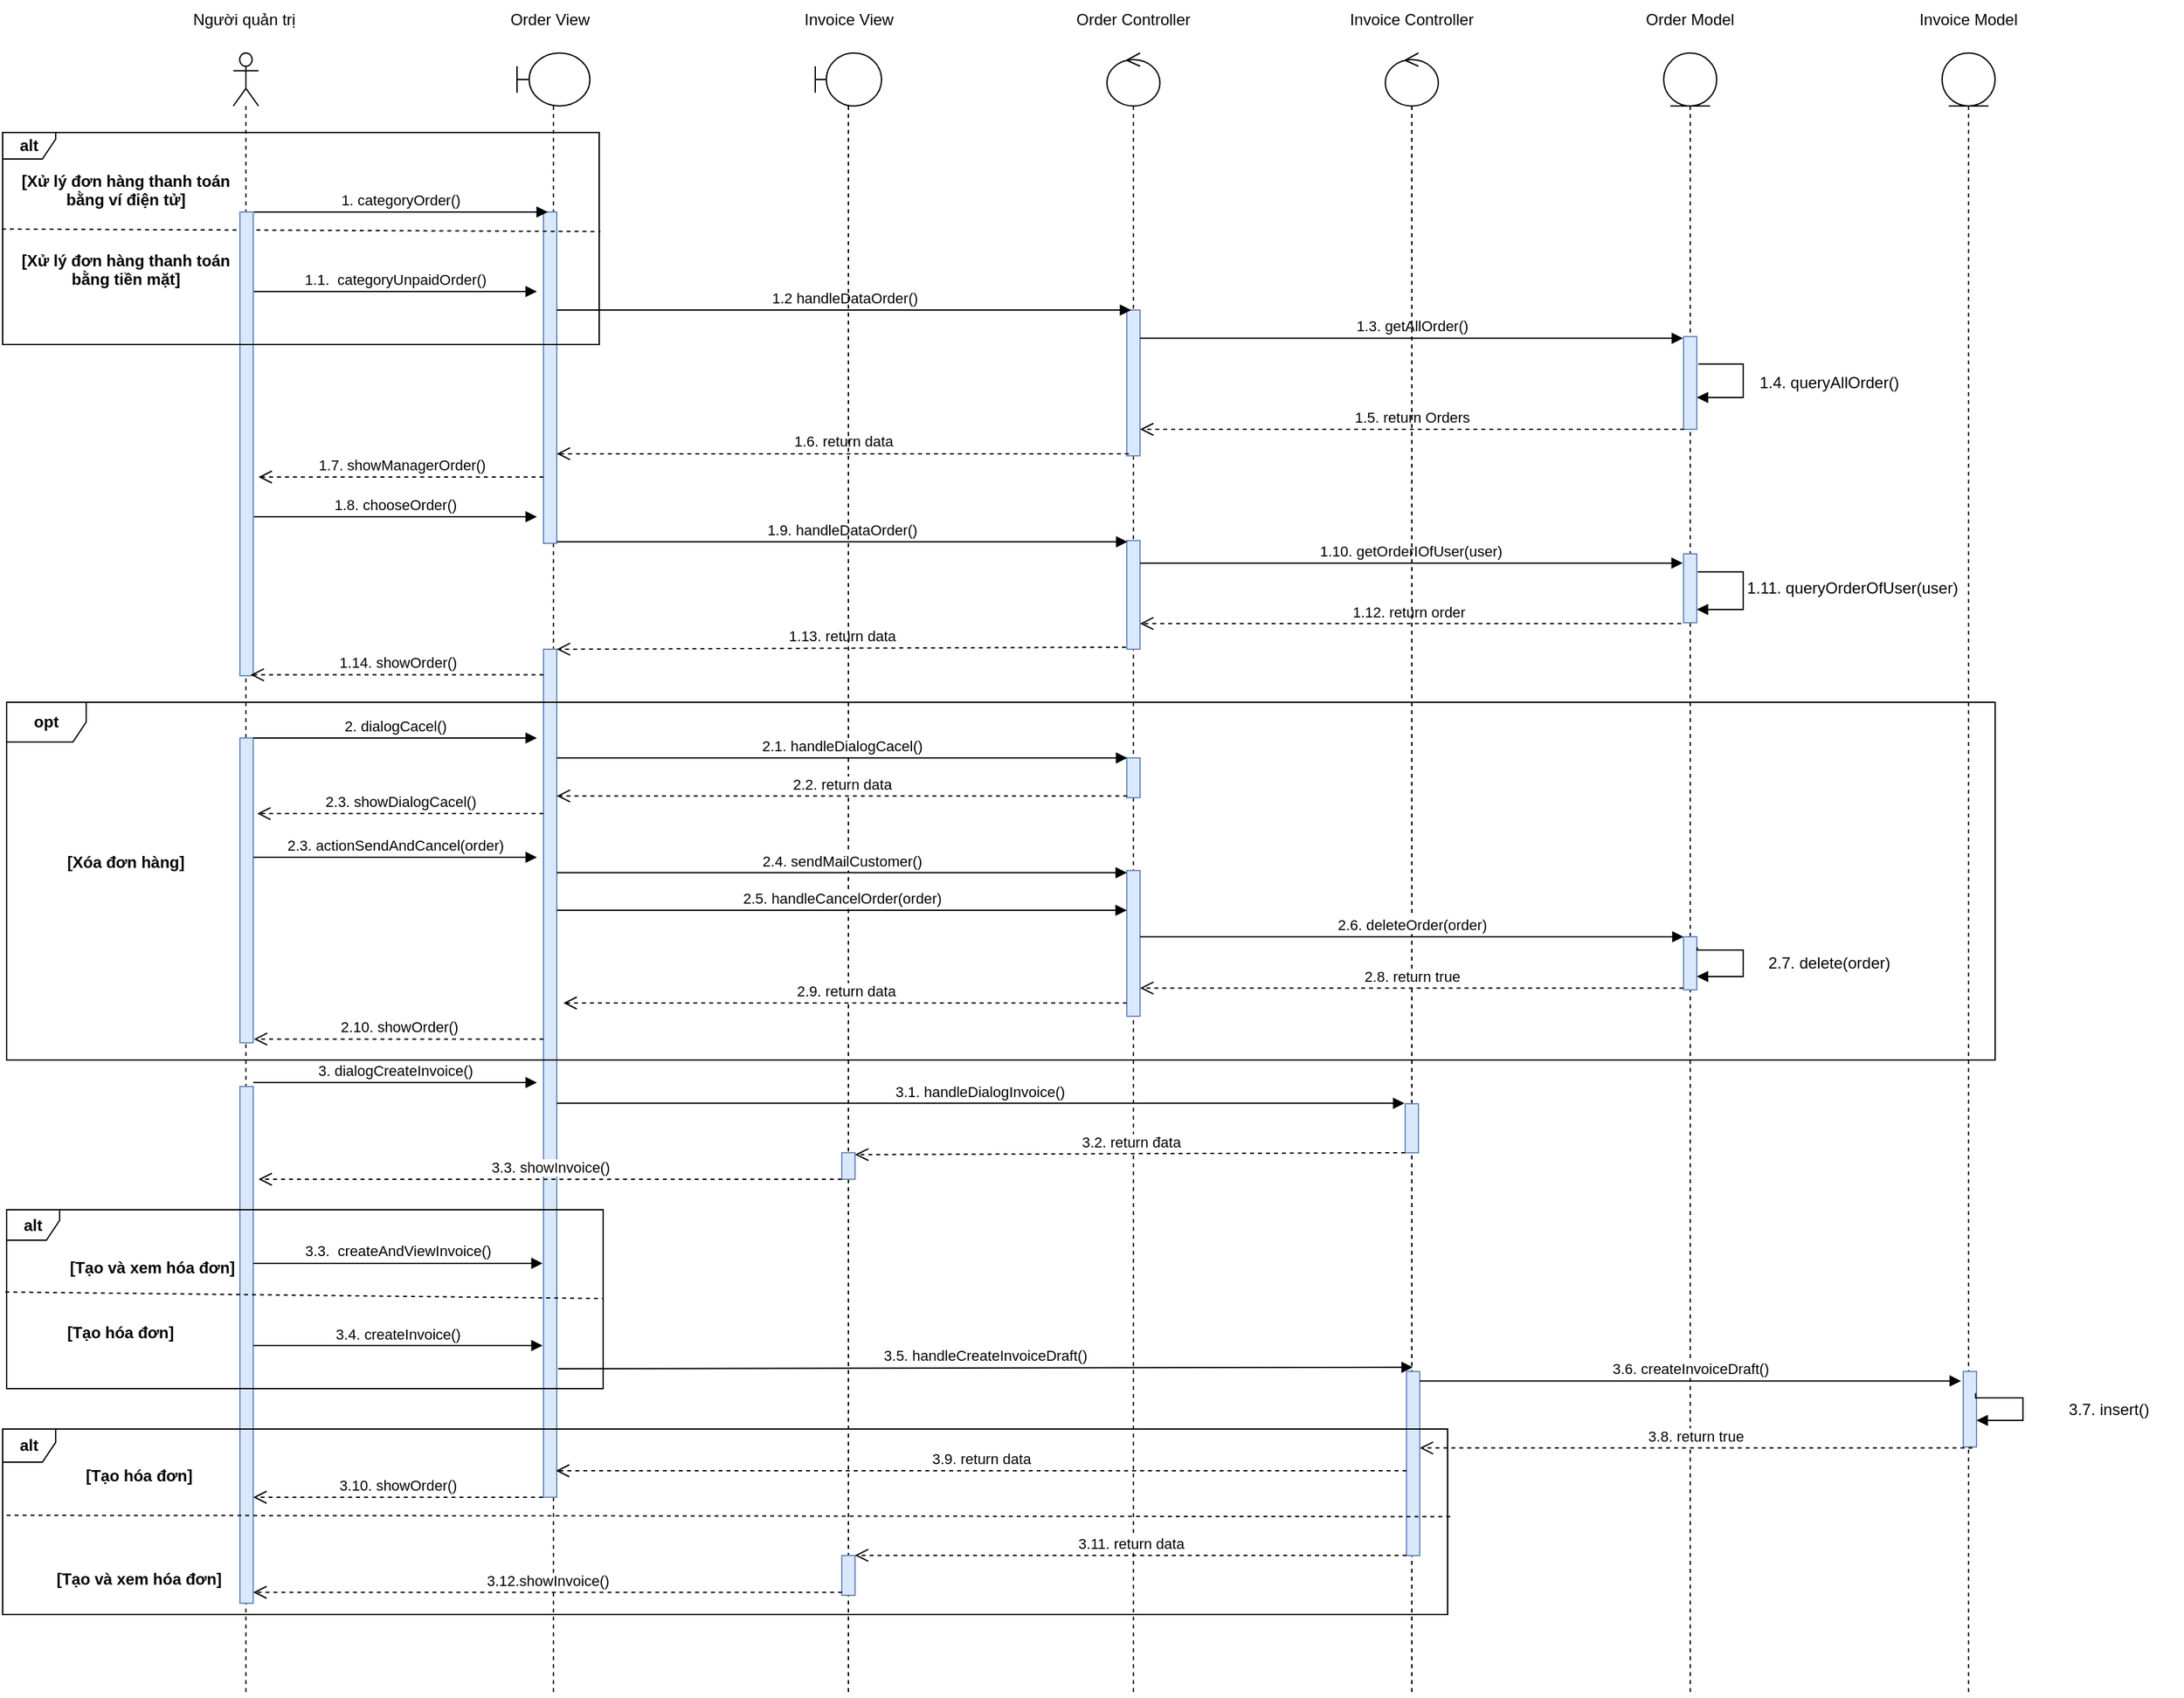 <mxfile version="16.5.1" type="device"><diagram id="kgpKYQtTHZ0yAKxKKP6v" name="Page-1"><mxGraphModel dx="1566" dy="475" grid="1" gridSize="10" guides="1" tooltips="1" connect="1" arrows="1" fold="1" page="1" pageScale="1" pageWidth="850" pageHeight="1100" math="0" shadow="0"><root><mxCell id="0"/><mxCell id="1" parent="0"/><mxCell id="D7vZA-WuZWkOeCFbceGV-1" value="" style="shape=umlLifeline;participant=umlBoundary;perimeter=lifelinePerimeter;whiteSpace=wrap;html=1;container=1;collapsible=0;recursiveResize=0;verticalAlign=top;spacingTop=36;outlineConnect=0;" parent="1" vertex="1"><mxGeometry x="65" y="40" width="55" height="1240" as="geometry"/></mxCell><mxCell id="D7vZA-WuZWkOeCFbceGV-9" value="" style="html=1;points=[];perimeter=orthogonalPerimeter;fillColor=#dae8fc;strokeColor=#6c8ebf;" parent="D7vZA-WuZWkOeCFbceGV-1" vertex="1"><mxGeometry x="20" y="120" width="10" height="250" as="geometry"/></mxCell><mxCell id="D7vZA-WuZWkOeCFbceGV-34" value="" style="html=1;points=[];perimeter=orthogonalPerimeter;fillColor=#dae8fc;strokeColor=#6c8ebf;" parent="D7vZA-WuZWkOeCFbceGV-1" vertex="1"><mxGeometry x="20" y="450" width="10" height="640" as="geometry"/></mxCell><mxCell id="D7vZA-WuZWkOeCFbceGV-2" value="" style="shape=umlLifeline;participant=umlEntity;perimeter=lifelinePerimeter;whiteSpace=wrap;html=1;container=1;collapsible=0;recursiveResize=0;verticalAlign=top;spacingTop=36;outlineConnect=0;" parent="1" vertex="1"><mxGeometry x="930" y="40" width="40" height="1240" as="geometry"/></mxCell><mxCell id="D7vZA-WuZWkOeCFbceGV-3" value="" style="shape=umlLifeline;participant=umlControl;perimeter=lifelinePerimeter;whiteSpace=wrap;html=1;container=1;collapsible=0;recursiveResize=0;verticalAlign=top;spacingTop=36;outlineConnect=0;" parent="1" vertex="1"><mxGeometry x="510" y="40" width="40" height="1240" as="geometry"/></mxCell><mxCell id="D7vZA-WuZWkOeCFbceGV-13" value="" style="html=1;points=[];perimeter=orthogonalPerimeter;fillColor=#dae8fc;strokeColor=#6c8ebf;" parent="D7vZA-WuZWkOeCFbceGV-3" vertex="1"><mxGeometry x="15" y="194" width="10" height="110" as="geometry"/></mxCell><mxCell id="D7vZA-WuZWkOeCFbceGV-4" value="" style="shape=umlLifeline;participant=umlActor;perimeter=lifelinePerimeter;whiteSpace=wrap;html=1;container=1;collapsible=0;recursiveResize=0;verticalAlign=top;spacingTop=36;outlineConnect=0;" parent="1" vertex="1"><mxGeometry x="-149" y="40" width="19" height="1240" as="geometry"/></mxCell><mxCell id="D7vZA-WuZWkOeCFbceGV-5" value="Người quản trị&amp;nbsp;" style="text;html=1;strokeColor=none;fillColor=none;align=center;verticalAlign=middle;whiteSpace=wrap;rounded=0;" parent="1" vertex="1"><mxGeometry x="-194" width="110" height="30" as="geometry"/></mxCell><mxCell id="D7vZA-WuZWkOeCFbceGV-8" value="1.1.&amp;nbsp; categoryUnpaidOrder()" style="html=1;verticalAlign=bottom;endArrow=block;rounded=0;" parent="1" edge="1"><mxGeometry width="80" relative="1" as="geometry"><mxPoint x="-134" y="220" as="sourcePoint"/><mxPoint x="80" y="220" as="targetPoint"/></mxGeometry></mxCell><mxCell id="D7vZA-WuZWkOeCFbceGV-10" value="Order View" style="text;html=1;strokeColor=none;fillColor=none;align=center;verticalAlign=middle;whiteSpace=wrap;rounded=0;" parent="1" vertex="1"><mxGeometry x="50" width="80" height="30" as="geometry"/></mxCell><mxCell id="D7vZA-WuZWkOeCFbceGV-11" value="Order Controller" style="text;html=1;strokeColor=none;fillColor=none;align=center;verticalAlign=middle;whiteSpace=wrap;rounded=0;" parent="1" vertex="1"><mxGeometry x="480" width="100" height="30" as="geometry"/></mxCell><mxCell id="D7vZA-WuZWkOeCFbceGV-12" value="Order Model" style="text;html=1;strokeColor=none;fillColor=none;align=center;verticalAlign=middle;whiteSpace=wrap;rounded=0;" parent="1" vertex="1"><mxGeometry x="904.99" width="90" height="30" as="geometry"/></mxCell><mxCell id="D7vZA-WuZWkOeCFbceGV-14" value="1.2 handleDataOrder()" style="html=1;verticalAlign=bottom;endArrow=block;rounded=0;entryX=0.335;entryY=0;entryDx=0;entryDy=0;entryPerimeter=0;" parent="1" source="D7vZA-WuZWkOeCFbceGV-9" target="D7vZA-WuZWkOeCFbceGV-13" edge="1"><mxGeometry width="80" relative="1" as="geometry"><mxPoint x="380" y="234" as="sourcePoint"/><mxPoint x="460" y="234" as="targetPoint"/></mxGeometry></mxCell><mxCell id="D7vZA-WuZWkOeCFbceGV-16" value="1.3. getAllOrder()" style="html=1;verticalAlign=bottom;endArrow=block;rounded=0;entryX=-0.042;entryY=0.018;entryDx=0;entryDy=0;entryPerimeter=0;" parent="1" source="D7vZA-WuZWkOeCFbceGV-13" target="D7vZA-WuZWkOeCFbceGV-17" edge="1"><mxGeometry width="80" relative="1" as="geometry"><mxPoint x="590" y="254" as="sourcePoint"/><mxPoint x="725.97" y="255.28" as="targetPoint"/></mxGeometry></mxCell><mxCell id="D7vZA-WuZWkOeCFbceGV-17" value="" style="html=1;points=[];perimeter=orthogonalPerimeter;fillColor=#dae8fc;strokeColor=#6c8ebf;" parent="1" vertex="1"><mxGeometry x="945" y="254" width="10" height="70" as="geometry"/></mxCell><mxCell id="D7vZA-WuZWkOeCFbceGV-18" value="" style="edgeStyle=orthogonalEdgeStyle;html=1;align=left;spacingLeft=2;endArrow=block;rounded=0;exitX=1.115;exitY=0.297;exitDx=0;exitDy=0;exitPerimeter=0;" parent="1" source="D7vZA-WuZWkOeCFbceGV-17" target="D7vZA-WuZWkOeCFbceGV-17" edge="1"><mxGeometry relative="1" as="geometry"><mxPoint x="250" y="234" as="sourcePoint"/><Array as="points"><mxPoint x="990" y="275"/><mxPoint x="990" y="300"/></Array><mxPoint x="255" y="254.0" as="targetPoint"/></mxGeometry></mxCell><mxCell id="D7vZA-WuZWkOeCFbceGV-19" value="1.4. queryAllOrder()" style="text;html=1;strokeColor=none;fillColor=none;align=center;verticalAlign=middle;whiteSpace=wrap;rounded=0;" parent="1" vertex="1"><mxGeometry x="1000" y="274" width="110" height="30" as="geometry"/></mxCell><mxCell id="D7vZA-WuZWkOeCFbceGV-20" value="1.5. return Orders" style="html=1;verticalAlign=bottom;endArrow=open;dashed=1;endSize=8;rounded=0;exitX=0.045;exitY=1;exitDx=0;exitDy=0;exitPerimeter=0;" parent="1" source="D7vZA-WuZWkOeCFbceGV-17" target="D7vZA-WuZWkOeCFbceGV-13" edge="1"><mxGeometry relative="1" as="geometry"><mxPoint x="722.56" y="315.53" as="sourcePoint"/><mxPoint x="534.6" y="314.6" as="targetPoint"/></mxGeometry></mxCell><mxCell id="D7vZA-WuZWkOeCFbceGV-21" value="1.6. return data" style="html=1;verticalAlign=bottom;endArrow=open;dashed=1;endSize=8;rounded=0;exitX=0.156;exitY=0.986;exitDx=0;exitDy=0;exitPerimeter=0;" parent="1" source="D7vZA-WuZWkOeCFbceGV-13" target="D7vZA-WuZWkOeCFbceGV-9" edge="1"><mxGeometry relative="1" as="geometry"><mxPoint x="525.34" y="333.97" as="sourcePoint"/><mxPoint x="130" y="324" as="targetPoint"/></mxGeometry></mxCell><mxCell id="D7vZA-WuZWkOeCFbceGV-23" value="" style="html=1;points=[];perimeter=orthogonalPerimeter;fillColor=#dae8fc;strokeColor=#6c8ebf;" parent="1" vertex="1"><mxGeometry x="944.99" y="418" width="10" height="52" as="geometry"/></mxCell><mxCell id="D7vZA-WuZWkOeCFbceGV-24" value="" style="edgeStyle=orthogonalEdgeStyle;html=1;align=left;spacingLeft=2;endArrow=block;rounded=0;exitX=1.064;exitY=0.261;exitDx=0;exitDy=0;exitPerimeter=0;" parent="1" source="D7vZA-WuZWkOeCFbceGV-23" target="D7vZA-WuZWkOeCFbceGV-23" edge="1"><mxGeometry relative="1" as="geometry"><mxPoint x="249.99" y="398" as="sourcePoint"/><Array as="points"><mxPoint x="990" y="432"/><mxPoint x="990" y="460"/></Array><mxPoint x="254.99" y="418.0" as="targetPoint"/></mxGeometry></mxCell><mxCell id="D7vZA-WuZWkOeCFbceGV-25" value="" style="html=1;points=[];perimeter=orthogonalPerimeter;fillColor=#dae8fc;strokeColor=#6c8ebf;" parent="1" vertex="1"><mxGeometry x="524.99" y="408" width="10" height="82" as="geometry"/></mxCell><mxCell id="D7vZA-WuZWkOeCFbceGV-27" value="1.9. handleDataOrder()" style="html=1;verticalAlign=bottom;endArrow=block;rounded=0;entryX=0.046;entryY=0.011;entryDx=0;entryDy=0;entryPerimeter=0;" parent="1" source="D7vZA-WuZWkOeCFbceGV-9" target="D7vZA-WuZWkOeCFbceGV-25" edge="1"><mxGeometry width="80" relative="1" as="geometry"><mxPoint x="319.99" y="416" as="sourcePoint"/><mxPoint x="519.99" y="416" as="targetPoint"/></mxGeometry></mxCell><mxCell id="D7vZA-WuZWkOeCFbceGV-28" value="1.10. getOrderIOfUser(user)" style="html=1;verticalAlign=bottom;endArrow=block;rounded=0;entryX=-0.059;entryY=0.134;entryDx=0;entryDy=0;entryPerimeter=0;" parent="1" source="D7vZA-WuZWkOeCFbceGV-25" target="D7vZA-WuZWkOeCFbceGV-23" edge="1"><mxGeometry width="80" relative="1" as="geometry"><mxPoint x="579.99" y="428" as="sourcePoint"/><mxPoint x="659.99" y="428" as="targetPoint"/></mxGeometry></mxCell><mxCell id="D7vZA-WuZWkOeCFbceGV-30" value="1.12. return order&amp;nbsp;" style="html=1;verticalAlign=bottom;endArrow=open;dashed=1;endSize=8;rounded=0;exitX=-0.176;exitY=1.011;exitDx=0;exitDy=0;exitPerimeter=0;" parent="1" source="D7vZA-WuZWkOeCFbceGV-23" target="D7vZA-WuZWkOeCFbceGV-25" edge="1"><mxGeometry relative="1" as="geometry"><mxPoint x="730" y="474" as="sourcePoint"/><mxPoint x="599.99" y="478" as="targetPoint"/></mxGeometry></mxCell><mxCell id="D7vZA-WuZWkOeCFbceGV-31" value="1.13. return data" style="html=1;verticalAlign=bottom;endArrow=open;dashed=1;endSize=8;rounded=0;exitX=-0.065;exitY=0.981;exitDx=0;exitDy=0;exitPerimeter=0;" parent="1" source="D7vZA-WuZWkOeCFbceGV-25" target="D7vZA-WuZWkOeCFbceGV-34" edge="1"><mxGeometry relative="1" as="geometry"><mxPoint x="469.99" y="498" as="sourcePoint"/><mxPoint x="320" y="497.8" as="targetPoint"/></mxGeometry></mxCell><mxCell id="D7vZA-WuZWkOeCFbceGV-33" value="1.8. chooseOrder()" style="html=1;verticalAlign=bottom;endArrow=block;rounded=0;" parent="1" source="kkJxgMwqJnadJrHWhFTG-8" edge="1"><mxGeometry width="80" relative="1" as="geometry"><mxPoint x="-120" y="380" as="sourcePoint"/><mxPoint x="80" y="390" as="targetPoint"/></mxGeometry></mxCell><mxCell id="D7vZA-WuZWkOeCFbceGV-42" value="" style="shape=umlLifeline;participant=umlEntity;perimeter=lifelinePerimeter;whiteSpace=wrap;html=1;container=1;collapsible=0;recursiveResize=0;verticalAlign=top;spacingTop=36;outlineConnect=0;" parent="1" vertex="1"><mxGeometry x="1140" y="40" width="40" height="1240" as="geometry"/></mxCell><mxCell id="D7vZA-WuZWkOeCFbceGV-43" value="Invoice Model" style="text;html=1;strokeColor=none;fillColor=none;align=center;verticalAlign=middle;whiteSpace=wrap;rounded=0;" parent="1" vertex="1"><mxGeometry x="1115" width="90" height="30" as="geometry"/></mxCell><mxCell id="D7vZA-WuZWkOeCFbceGV-64" value="" style="shape=umlLifeline;participant=umlControl;perimeter=lifelinePerimeter;whiteSpace=wrap;html=1;container=1;collapsible=0;recursiveResize=0;verticalAlign=top;spacingTop=36;outlineConnect=0;" parent="1" vertex="1"><mxGeometry x="720" y="40" width="40" height="1240" as="geometry"/></mxCell><mxCell id="TKuA1quO_onyxolnlznN-1" value="" style="html=1;points=[];perimeter=orthogonalPerimeter;fillColor=#dae8fc;strokeColor=#6c8ebf;" parent="D7vZA-WuZWkOeCFbceGV-64" vertex="1"><mxGeometry x="15" y="793" width="10" height="37" as="geometry"/></mxCell><mxCell id="D7vZA-WuZWkOeCFbceGV-65" value="Invoice Controller" style="text;html=1;strokeColor=none;fillColor=none;align=center;verticalAlign=middle;whiteSpace=wrap;rounded=0;" parent="1" vertex="1"><mxGeometry x="690" width="100" height="30" as="geometry"/></mxCell><mxCell id="CibjIYvXr03UnHhmVm8K-1" value="" style="shape=umlLifeline;participant=umlBoundary;perimeter=lifelinePerimeter;whiteSpace=wrap;html=1;container=1;collapsible=0;recursiveResize=0;verticalAlign=top;spacingTop=36;outlineConnect=0;" parent="1" vertex="1"><mxGeometry x="290" y="40" width="50" height="1240" as="geometry"/></mxCell><mxCell id="khvn70kw1Jr2re_8pN_Y-6" value="" style="html=1;points=[];perimeter=orthogonalPerimeter;fillColor=#dae8fc;strokeColor=#6c8ebf;" parent="CibjIYvXr03UnHhmVm8K-1" vertex="1"><mxGeometry x="20" y="830" width="10" height="20" as="geometry"/></mxCell><mxCell id="CibjIYvXr03UnHhmVm8K-2" value="Invoice View" style="text;html=1;strokeColor=none;fillColor=none;align=center;verticalAlign=middle;whiteSpace=wrap;rounded=0;" parent="1" vertex="1"><mxGeometry x="272.5" width="85" height="30" as="geometry"/></mxCell><mxCell id="CibjIYvXr03UnHhmVm8K-3" value="1. categoryOrder()" style="html=1;verticalAlign=bottom;endArrow=block;rounded=0;entryX=0.327;entryY=0.002;entryDx=0;entryDy=0;entryPerimeter=0;" parent="1" edge="1"><mxGeometry width="80" relative="1" as="geometry"><mxPoint x="-134" y="160" as="sourcePoint"/><mxPoint x="88.27" y="160" as="targetPoint"/></mxGeometry></mxCell><mxCell id="CibjIYvXr03UnHhmVm8K-7" value="[Xử lý đơn hàng thanh toán &#10;bằng ví điện tử]" style="text;align=center;fontStyle=1;verticalAlign=middle;spacingLeft=3;spacingRight=3;strokeColor=none;rotatable=0;points=[[0,0.5],[1,0.5]];portConstraint=eastwest;" parent="1" vertex="1"><mxGeometry x="-270" y="130" width="80" height="26" as="geometry"/></mxCell><mxCell id="CibjIYvXr03UnHhmVm8K-8" value="[Xử lý đơn hàng thanh toán &#10;bằng tiền mặt]" style="text;align=center;fontStyle=1;verticalAlign=middle;spacingLeft=3;spacingRight=3;strokeColor=none;rotatable=0;points=[[0,0.5],[1,0.5]];portConstraint=eastwest;" parent="1" vertex="1"><mxGeometry x="-270" y="190" width="80" height="26" as="geometry"/></mxCell><mxCell id="CibjIYvXr03UnHhmVm8K-74" value="" style="endArrow=none;dashed=1;html=1;rounded=0;entryX=1.002;entryY=0.467;entryDx=0;entryDy=0;entryPerimeter=0;exitX=-0.008;exitY=0.518;exitDx=0;exitDy=0;exitPerimeter=0;" parent="1" edge="1" target="TKuA1quO_onyxolnlznN-44"><mxGeometry width="50" height="50" relative="1" as="geometry"><mxPoint x="-323.6" y="172.88" as="sourcePoint"/><mxPoint x="133.15" y="175.12" as="targetPoint"/></mxGeometry></mxCell><mxCell id="kkJxgMwqJnadJrHWhFTG-8" value="" style="html=1;points=[];perimeter=orthogonalPerimeter;fillColor=#dae8fc;strokeColor=#6c8ebf;" parent="1" vertex="1"><mxGeometry x="-144" y="160" width="10" height="350" as="geometry"/></mxCell><mxCell id="TKuA1quO_onyxolnlznN-2" value="" style="html=1;points=[];perimeter=orthogonalPerimeter;fillColor=#dae8fc;strokeColor=#6c8ebf;" parent="1" vertex="1"><mxGeometry x="525" y="572" width="10" height="30" as="geometry"/></mxCell><mxCell id="TKuA1quO_onyxolnlznN-3" value="" style="html=1;points=[];perimeter=orthogonalPerimeter;fillColor=#dae8fc;strokeColor=#6c8ebf;" parent="1" vertex="1"><mxGeometry x="525" y="657" width="10" height="110" as="geometry"/></mxCell><mxCell id="TKuA1quO_onyxolnlznN-4" value="" style="html=1;points=[];perimeter=orthogonalPerimeter;fillColor=#dae8fc;strokeColor=#6c8ebf;" parent="1" vertex="1"><mxGeometry x="-144" y="557" width="10" height="230" as="geometry"/></mxCell><mxCell id="TKuA1quO_onyxolnlznN-5" value="" style="html=1;points=[];perimeter=orthogonalPerimeter;fillColor=#dae8fc;strokeColor=#6c8ebf;" parent="1" vertex="1"><mxGeometry x="-144" y="820" width="10" height="390" as="geometry"/></mxCell><mxCell id="TKuA1quO_onyxolnlznN-6" value="3. dialogCreateInvoice()" style="html=1;verticalAlign=bottom;endArrow=block;rounded=0;" parent="1" edge="1"><mxGeometry width="80" relative="1" as="geometry"><mxPoint x="-134" y="817" as="sourcePoint"/><mxPoint x="80" y="817" as="targetPoint"/></mxGeometry></mxCell><mxCell id="TKuA1quO_onyxolnlznN-7" value="3.5. handleCreateInvoiceDraft()" style="html=1;verticalAlign=bottom;endArrow=block;rounded=0;entryX=0.475;entryY=-0.023;entryDx=0;entryDy=0;entryPerimeter=0;" parent="1" target="TKuA1quO_onyxolnlznN-12" edge="1"><mxGeometry width="80" relative="1" as="geometry"><mxPoint x="96" y="1033" as="sourcePoint"/><mxPoint x="721" y="1035.07" as="targetPoint"/></mxGeometry></mxCell><mxCell id="TKuA1quO_onyxolnlznN-8" value="" style="html=1;points=[];perimeter=orthogonalPerimeter;fillColor=#dae8fc;strokeColor=#6c8ebf;" parent="1" vertex="1"><mxGeometry x="1156" y="1035.07" width="10" height="56.93" as="geometry"/></mxCell><mxCell id="TKuA1quO_onyxolnlznN-9" value="" style="edgeStyle=orthogonalEdgeStyle;html=1;align=left;spacingLeft=2;endArrow=block;rounded=0;exitX=0.931;exitY=0.286;exitDx=0;exitDy=0;exitPerimeter=0;" parent="1" source="TKuA1quO_onyxolnlznN-8" target="TKuA1quO_onyxolnlznN-8" edge="1"><mxGeometry relative="1" as="geometry"><mxPoint x="461" y="1015.07" as="sourcePoint"/><Array as="points"><mxPoint x="1201" y="1055"/><mxPoint x="1201" y="1072"/></Array><mxPoint x="466" y="1035.07" as="targetPoint"/></mxGeometry></mxCell><mxCell id="TKuA1quO_onyxolnlznN-10" value="3.7. insert()" style="text;html=1;strokeColor=none;fillColor=none;align=center;verticalAlign=middle;whiteSpace=wrap;rounded=0;" parent="1" vertex="1"><mxGeometry x="1211" y="1048.54" width="110" height="30" as="geometry"/></mxCell><mxCell id="TKuA1quO_onyxolnlznN-11" value="3.8. return true" style="html=1;verticalAlign=bottom;endArrow=open;dashed=1;endSize=8;rounded=0;exitX=0.685;exitY=1.014;exitDx=0;exitDy=0;exitPerimeter=0;" parent="1" source="TKuA1quO_onyxolnlznN-8" target="TKuA1quO_onyxolnlznN-12" edge="1"><mxGeometry relative="1" as="geometry"><mxPoint x="681" y="1105.07" as="sourcePoint"/><mxPoint x="801" y="1105.07" as="targetPoint"/></mxGeometry></mxCell><mxCell id="TKuA1quO_onyxolnlznN-12" value="" style="html=1;points=[];perimeter=orthogonalPerimeter;fillColor=#dae8fc;strokeColor=#6c8ebf;" parent="1" vertex="1"><mxGeometry x="736" y="1035.07" width="10" height="138.93" as="geometry"/></mxCell><mxCell id="TKuA1quO_onyxolnlznN-13" value="3.6. createInvoiceDraft()" style="html=1;verticalAlign=bottom;endArrow=block;rounded=0;entryX=-0.173;entryY=0.126;entryDx=0;entryDy=0;entryPerimeter=0;" parent="1" source="TKuA1quO_onyxolnlznN-12" target="TKuA1quO_onyxolnlznN-8" edge="1"><mxGeometry width="80" relative="1" as="geometry"><mxPoint x="821" y="1045.07" as="sourcePoint"/><mxPoint x="901" y="1045.07" as="targetPoint"/></mxGeometry></mxCell><mxCell id="TKuA1quO_onyxolnlznN-14" value="3.9. return data" style="html=1;verticalAlign=bottom;endArrow=open;dashed=1;endSize=8;rounded=0;entryX=0.934;entryY=0.992;entryDx=0;entryDy=0;entryPerimeter=0;" parent="1" source="TKuA1quO_onyxolnlznN-12" edge="1"><mxGeometry relative="1" as="geometry"><mxPoint x="741" y="1115.07" as="sourcePoint"/><mxPoint x="94.34" y="1110" as="targetPoint"/></mxGeometry></mxCell><mxCell id="TKuA1quO_onyxolnlznN-15" value="" style="html=1;points=[];perimeter=orthogonalPerimeter;fillColor=#dae8fc;strokeColor=#6c8ebf;" parent="1" vertex="1"><mxGeometry x="310" y="1174" width="10" height="30" as="geometry"/></mxCell><mxCell id="TKuA1quO_onyxolnlznN-16" value="3.1. handleDialogInvoice()" style="html=1;verticalAlign=bottom;endArrow=block;rounded=0;entryX=-0.059;entryY=-0.009;entryDx=0;entryDy=0;entryPerimeter=0;" parent="1" target="TKuA1quO_onyxolnlznN-1" edge="1"><mxGeometry width="80" relative="1" as="geometry"><mxPoint x="95" y="832.64" as="sourcePoint"/><mxPoint x="220" y="833" as="targetPoint"/></mxGeometry></mxCell><mxCell id="TKuA1quO_onyxolnlznN-17" value="3.2. return đata" style="html=1;verticalAlign=bottom;endArrow=open;dashed=1;endSize=8;rounded=0;entryX=1.001;entryY=0.071;entryDx=0;entryDy=0;entryPerimeter=0;" parent="1" source="TKuA1quO_onyxolnlznN-1" target="khvn70kw1Jr2re_8pN_Y-6" edge="1"><mxGeometry relative="1" as="geometry"><mxPoint x="524.02" y="923.517" as="sourcePoint"/><mxPoint x="330" y="870" as="targetPoint"/></mxGeometry></mxCell><mxCell id="TKuA1quO_onyxolnlznN-18" value="2. dialogCacel()" style="html=1;verticalAlign=bottom;endArrow=block;rounded=0;" parent="1" edge="1"><mxGeometry width="80" relative="1" as="geometry"><mxPoint x="-134" y="557" as="sourcePoint"/><mxPoint x="80" y="557" as="targetPoint"/></mxGeometry></mxCell><mxCell id="TKuA1quO_onyxolnlznN-19" value="2.1. handleDialogCacel()" style="html=1;verticalAlign=bottom;endArrow=block;rounded=0;entryX=0.034;entryY=0.001;entryDx=0;entryDy=0;entryPerimeter=0;" parent="1" target="TKuA1quO_onyxolnlznN-2" edge="1"><mxGeometry width="80" relative="1" as="geometry"><mxPoint x="95" y="572.03" as="sourcePoint"/><mxPoint x="300" y="582" as="targetPoint"/></mxGeometry></mxCell><mxCell id="TKuA1quO_onyxolnlznN-20" value="2.2. return data" style="html=1;verticalAlign=bottom;endArrow=open;dashed=1;endSize=8;rounded=0;exitX=0.034;exitY=0.958;exitDx=0;exitDy=0;exitPerimeter=0;" parent="1" source="TKuA1quO_onyxolnlznN-2" edge="1"><mxGeometry relative="1" as="geometry"><mxPoint x="360" y="612" as="sourcePoint"/><mxPoint x="95" y="600.74" as="targetPoint"/></mxGeometry></mxCell><mxCell id="TKuA1quO_onyxolnlznN-21" value="2.3. actionSendAndCancel(order)" style="html=1;verticalAlign=bottom;endArrow=block;rounded=0;" parent="1" edge="1"><mxGeometry width="80" relative="1" as="geometry"><mxPoint x="-134" y="647" as="sourcePoint"/><mxPoint x="80" y="647" as="targetPoint"/></mxGeometry></mxCell><mxCell id="TKuA1quO_onyxolnlznN-22" value="2.4. sendMailCustomer()" style="html=1;verticalAlign=bottom;endArrow=block;rounded=0;entryX=0.006;entryY=0.015;entryDx=0;entryDy=0;entryPerimeter=0;" parent="1" target="TKuA1quO_onyxolnlznN-3" edge="1"><mxGeometry width="80" relative="1" as="geometry"><mxPoint x="95" y="658.65" as="sourcePoint"/><mxPoint x="520" y="657" as="targetPoint"/></mxGeometry></mxCell><mxCell id="TKuA1quO_onyxolnlznN-23" value="2.5. handleCancelOrder(order)" style="html=1;verticalAlign=bottom;endArrow=block;rounded=0;" parent="1" edge="1"><mxGeometry width="80" relative="1" as="geometry"><mxPoint x="95" y="687" as="sourcePoint"/><mxPoint x="525" y="687" as="targetPoint"/></mxGeometry></mxCell><mxCell id="TKuA1quO_onyxolnlznN-24" value="2.6. deleteOrder(order)" style="html=1;verticalAlign=bottom;endArrow=block;rounded=0;" parent="1" source="TKuA1quO_onyxolnlznN-3" edge="1"><mxGeometry width="80" relative="1" as="geometry"><mxPoint x="620" y="697" as="sourcePoint"/><mxPoint x="945.0" y="707" as="targetPoint"/></mxGeometry></mxCell><mxCell id="TKuA1quO_onyxolnlznN-25" value="" style="html=1;points=[];perimeter=orthogonalPerimeter;fillColor=#dae8fc;strokeColor=#6c8ebf;" parent="1" vertex="1"><mxGeometry x="945" y="707" width="10" height="40" as="geometry"/></mxCell><mxCell id="TKuA1quO_onyxolnlznN-26" value="" style="edgeStyle=orthogonalEdgeStyle;html=1;align=left;spacingLeft=2;endArrow=block;rounded=0;exitX=1.033;exitY=0.201;exitDx=0;exitDy=0;exitPerimeter=0;" parent="1" source="TKuA1quO_onyxolnlznN-25" target="TKuA1quO_onyxolnlznN-25" edge="1"><mxGeometry relative="1" as="geometry"><mxPoint x="960" y="717" as="sourcePoint"/><Array as="points"><mxPoint x="990" y="717"/><mxPoint x="990" y="737"/></Array><mxPoint x="255" y="707.0" as="targetPoint"/></mxGeometry></mxCell><mxCell id="TKuA1quO_onyxolnlznN-27" value="2.7. delete(order)" style="text;html=1;strokeColor=none;fillColor=none;align=center;verticalAlign=middle;whiteSpace=wrap;rounded=0;" parent="1" vertex="1"><mxGeometry x="999.99" y="712" width="110" height="30" as="geometry"/></mxCell><mxCell id="TKuA1quO_onyxolnlznN-28" value="2.8. return true" style="html=1;verticalAlign=bottom;endArrow=open;dashed=1;endSize=8;rounded=0;exitX=-0.022;exitY=0.968;exitDx=0;exitDy=0;exitPerimeter=0;" parent="1" source="TKuA1quO_onyxolnlznN-25" target="TKuA1quO_onyxolnlznN-3" edge="1"><mxGeometry relative="1" as="geometry"><mxPoint x="780" y="747" as="sourcePoint"/><mxPoint x="700" y="747" as="targetPoint"/></mxGeometry></mxCell><mxCell id="TKuA1quO_onyxolnlznN-29" value="2.9. return data" style="html=1;verticalAlign=bottom;endArrow=open;dashed=1;endSize=8;rounded=0;" parent="1" source="TKuA1quO_onyxolnlznN-3" edge="1"><mxGeometry relative="1" as="geometry"><mxPoint x="420" y="757" as="sourcePoint"/><mxPoint x="100" y="757" as="targetPoint"/></mxGeometry></mxCell><mxCell id="TKuA1quO_onyxolnlznN-30" value="3.4. createInvoice()" style="html=1;verticalAlign=bottom;endArrow=block;rounded=0;entryX=-0.066;entryY=0.777;entryDx=0;entryDy=0;entryPerimeter=0;" parent="1" edge="1"><mxGeometry width="80" relative="1" as="geometry"><mxPoint x="-134" y="1015.5" as="sourcePoint"/><mxPoint x="84.34" y="1015.5" as="targetPoint"/></mxGeometry></mxCell><mxCell id="TKuA1quO_onyxolnlznN-31" value="3.11. return data" style="html=1;verticalAlign=bottom;endArrow=open;dashed=1;endSize=8;rounded=0;entryX=0.99;entryY=-0.005;entryDx=0;entryDy=0;entryPerimeter=0;" parent="1" source="TKuA1quO_onyxolnlznN-12" target="TKuA1quO_onyxolnlznN-15" edge="1"><mxGeometry relative="1" as="geometry"><mxPoint x="450" y="1174" as="sourcePoint"/><mxPoint x="370" y="1174" as="targetPoint"/></mxGeometry></mxCell><mxCell id="TKuA1quO_onyxolnlznN-32" value="" style="endArrow=none;dashed=1;html=1;rounded=0;entryX=1.001;entryY=0.632;entryDx=0;entryDy=0;entryPerimeter=0;exitX=0;exitY=0.426;exitDx=0;exitDy=0;exitPerimeter=0;" parent="1" edge="1"><mxGeometry width="50" height="50" relative="1" as="geometry"><mxPoint x="-320" y="1143.64" as="sourcePoint"/><mxPoint x="771.08" y="1144.64" as="targetPoint"/></mxGeometry></mxCell><mxCell id="TKuA1quO_onyxolnlznN-33" value="3.3.&amp;nbsp; createAndViewInvoice()" style="html=1;verticalAlign=bottom;endArrow=block;rounded=0;entryX=-0.066;entryY=0.699;entryDx=0;entryDy=0;entryPerimeter=0;" parent="1" edge="1"><mxGeometry width="80" relative="1" as="geometry"><mxPoint x="-134" y="953.47" as="sourcePoint"/><mxPoint x="84.34" y="953.47" as="targetPoint"/></mxGeometry></mxCell><mxCell id="TKuA1quO_onyxolnlznN-34" value="" style="endArrow=none;dashed=1;html=1;rounded=0;exitX=-0.002;exitY=0.46;exitDx=0;exitDy=0;exitPerimeter=0;" parent="1" edge="1"><mxGeometry width="50" height="50" relative="1" as="geometry"><mxPoint x="-320.9" y="975.1" as="sourcePoint"/><mxPoint x="130" y="980" as="targetPoint"/></mxGeometry></mxCell><mxCell id="TKuA1quO_onyxolnlznN-35" value="[Tạo và xem hóa đơn]" style="text;align=center;fontStyle=1;verticalAlign=middle;spacingLeft=3;spacingRight=3;strokeColor=none;rotatable=0;points=[[0,0.5],[1,0.5]];portConstraint=eastwest;" parent="1" vertex="1"><mxGeometry x="-250" y="943" width="80" height="26" as="geometry"/></mxCell><mxCell id="TKuA1quO_onyxolnlznN-36" value="[Tạo hóa đơn]" style="text;align=center;fontStyle=1;verticalAlign=middle;spacingLeft=3;spacingRight=3;strokeColor=none;rotatable=0;points=[[0,0.5],[1,0.5]];portConstraint=eastwest;" parent="1" vertex="1"><mxGeometry x="-274" y="992" width="80" height="26" as="geometry"/></mxCell><mxCell id="TKuA1quO_onyxolnlznN-37" value="[Tạo và xem hóa đơn]" style="text;align=center;fontStyle=1;verticalAlign=middle;spacingLeft=3;spacingRight=3;strokeColor=none;rotatable=0;points=[[0,0.5],[1,0.5]];portConstraint=eastwest;" parent="1" vertex="1"><mxGeometry x="-260" y="1178" width="80" height="26" as="geometry"/></mxCell><mxCell id="TKuA1quO_onyxolnlznN-38" value="[Tạo hóa đơn]" style="text;align=center;fontStyle=1;verticalAlign=middle;spacingLeft=3;spacingRight=3;strokeColor=none;rotatable=0;points=[[0,0.5],[1,0.5]];portConstraint=eastwest;" parent="1" vertex="1"><mxGeometry x="-260" y="1100" width="80" height="26" as="geometry"/></mxCell><mxCell id="TKuA1quO_onyxolnlznN-39" value="[Xóa đơn hàng]" style="text;align=center;fontStyle=1;verticalAlign=middle;spacingLeft=3;spacingRight=3;strokeColor=none;rotatable=0;points=[[0,0.5],[1,0.5]];portConstraint=eastwest;" parent="1" vertex="1"><mxGeometry x="-270" y="637" width="80" height="26" as="geometry"/></mxCell><mxCell id="TKuA1quO_onyxolnlznN-44" value="&lt;b&gt;alt&lt;/b&gt;" style="shape=umlFrame;whiteSpace=wrap;html=1;width=40;height=20;" parent="1" vertex="1"><mxGeometry x="-323" y="100" width="450" height="160" as="geometry"/></mxCell><mxCell id="TKuA1quO_onyxolnlznN-45" value="1.7. showManagerOrder()" style="html=1;verticalAlign=bottom;endArrow=open;dashed=1;endSize=8;rounded=0;" parent="1" source="D7vZA-WuZWkOeCFbceGV-9" edge="1"><mxGeometry relative="1" as="geometry"><mxPoint x="10" y="350" as="sourcePoint"/><mxPoint x="-130" y="360" as="targetPoint"/></mxGeometry></mxCell><mxCell id="TKuA1quO_onyxolnlznN-46" value="1.11. queryOrderOfUser(user)" style="text;html=1;strokeColor=none;fillColor=none;align=center;verticalAlign=middle;whiteSpace=wrap;rounded=0;" parent="1" vertex="1"><mxGeometry x="980" y="429" width="185" height="30" as="geometry"/></mxCell><mxCell id="TKuA1quO_onyxolnlznN-47" value="1.14. showOrder()" style="html=1;verticalAlign=bottom;endArrow=open;dashed=1;endSize=8;rounded=0;entryX=0.802;entryY=0.998;entryDx=0;entryDy=0;entryPerimeter=0;" parent="1" source="D7vZA-WuZWkOeCFbceGV-34" target="kkJxgMwqJnadJrHWhFTG-8" edge="1"><mxGeometry relative="1" as="geometry"><mxPoint x="30" y="510" as="sourcePoint"/><mxPoint x="-50" y="510" as="targetPoint"/></mxGeometry></mxCell><mxCell id="TKuA1quO_onyxolnlznN-49" value="2.3. showDialogCacel()" style="html=1;verticalAlign=bottom;endArrow=open;dashed=1;endSize=8;rounded=0;entryX=1.302;entryY=0.222;entryDx=0;entryDy=0;entryPerimeter=0;" parent="1" edge="1"><mxGeometry relative="1" as="geometry"><mxPoint x="85" y="614.06" as="sourcePoint"/><mxPoint x="-130.98" y="614.06" as="targetPoint"/></mxGeometry></mxCell><mxCell id="TKuA1quO_onyxolnlznN-52" value="2.10. showOrder()" style="html=1;verticalAlign=bottom;endArrow=open;dashed=1;endSize=8;rounded=0;entryX=1.052;entryY=0.988;entryDx=0;entryDy=0;entryPerimeter=0;" parent="1" source="D7vZA-WuZWkOeCFbceGV-34" target="TKuA1quO_onyxolnlznN-4" edge="1"><mxGeometry relative="1" as="geometry"><mxPoint x="90" y="780" as="sourcePoint"/><mxPoint x="-134.0" y="787" as="targetPoint"/></mxGeometry></mxCell><mxCell id="TKuA1quO_onyxolnlznN-59" value="3.3. showInvoice()" style="html=1;verticalAlign=bottom;endArrow=open;dashed=1;endSize=8;rounded=0;" parent="1" source="khvn70kw1Jr2re_8pN_Y-6" edge="1"><mxGeometry relative="1" as="geometry"><mxPoint x="40" y="890" as="sourcePoint"/><mxPoint x="-130" y="890" as="targetPoint"/></mxGeometry></mxCell><mxCell id="TKuA1quO_onyxolnlznN-60" value="&lt;b&gt;alt&lt;/b&gt;" style="shape=umlFrame;whiteSpace=wrap;html=1;width=40;height=23;" parent="1" vertex="1"><mxGeometry x="-320" y="913" width="450" height="135" as="geometry"/></mxCell><mxCell id="TKuA1quO_onyxolnlznN-61" value="3.12.showInvoice()" style="html=1;verticalAlign=bottom;endArrow=open;dashed=1;endSize=8;rounded=0;exitX=0.027;exitY=0.925;exitDx=0;exitDy=0;exitPerimeter=0;" parent="1" source="TKuA1quO_onyxolnlznN-15" target="TKuA1quO_onyxolnlznN-5" edge="1"><mxGeometry relative="1" as="geometry"><mxPoint x="190" y="1200" as="sourcePoint"/><mxPoint x="110" y="1200" as="targetPoint"/></mxGeometry></mxCell><mxCell id="TKuA1quO_onyxolnlznN-67" value="3.10. showOrder()" style="html=1;verticalAlign=bottom;endArrow=open;dashed=1;endSize=8;rounded=0;exitX=-0.04;exitY=1;exitDx=0;exitDy=0;exitPerimeter=0;" parent="1" source="D7vZA-WuZWkOeCFbceGV-34" target="TKuA1quO_onyxolnlznN-5" edge="1"><mxGeometry relative="1" as="geometry"><mxPoint x="86.98" y="1126" as="sourcePoint"/><mxPoint x="-134.0" y="1126" as="targetPoint"/></mxGeometry></mxCell><mxCell id="khvn70kw1Jr2re_8pN_Y-5" value="&lt;b&gt;alt&lt;/b&gt;" style="shape=umlFrame;whiteSpace=wrap;html=1;width=40;height=25;" parent="1" vertex="1"><mxGeometry x="-323" y="1078.54" width="1090" height="140" as="geometry"/></mxCell><mxCell id="khvn70kw1Jr2re_8pN_Y-8" value="&lt;b&gt;opt&lt;/b&gt;" style="shape=umlFrame;whiteSpace=wrap;html=1;" parent="1" vertex="1"><mxGeometry x="-320" y="530" width="1500" height="270" as="geometry"/></mxCell></root></mxGraphModel></diagram></mxfile>